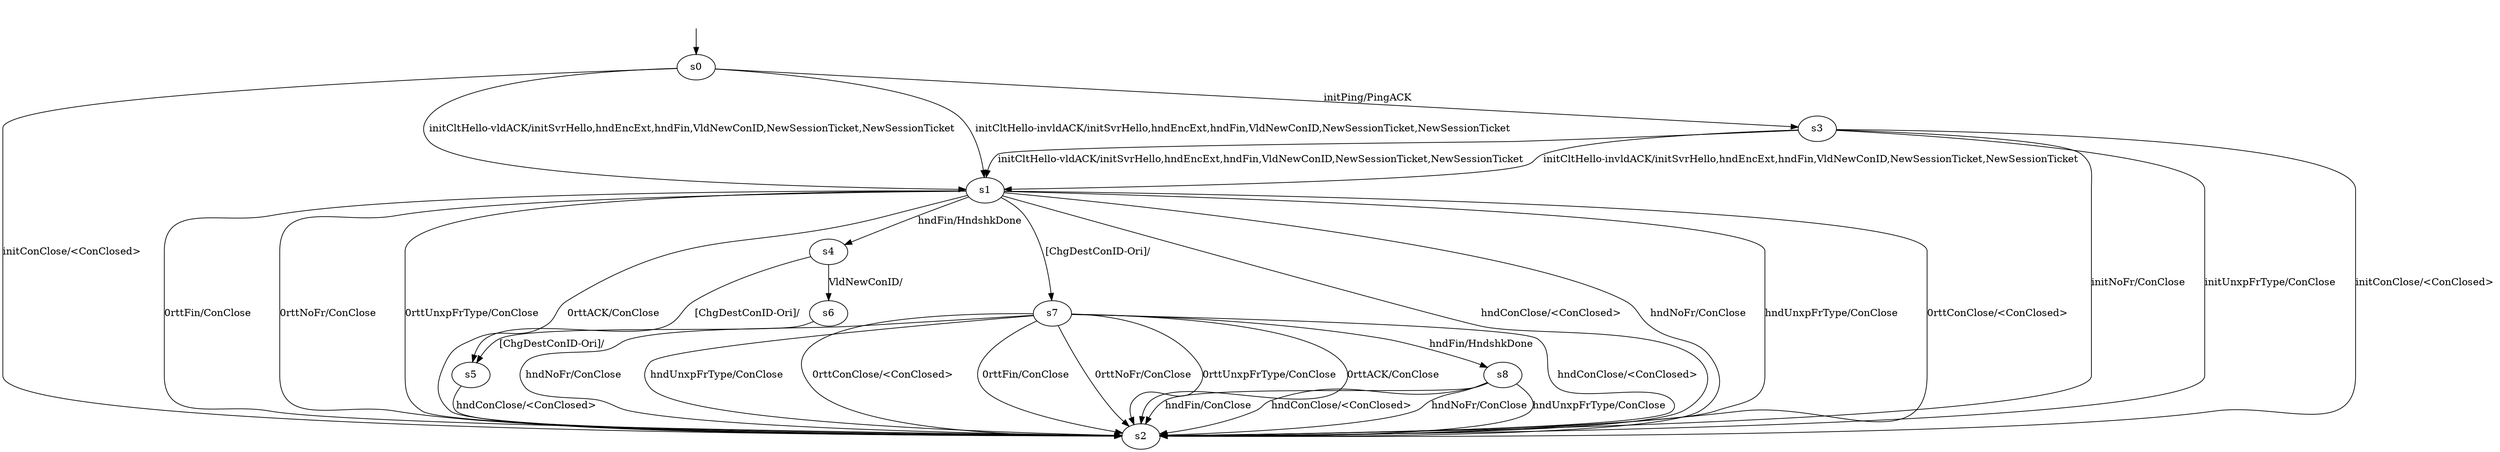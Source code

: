 digraph "../results/quicheModels/quiche-PSK-0/learnedModel" {
s0 [label=s0];
s1 [label=s1];
s2 [label=s2];
s3 [label=s3];
s4 [label=s4];
s5 [label=s5];
s6 [label=s6];
s7 [label=s7];
s8 [label=s8];
s0 -> s3  [label="initPing/PingACK "];
s0 -> s2  [label="initConClose/<ConClosed> "];
s0 -> s1  [label="initCltHello-vldACK/initSvrHello,hndEncExt,hndFin,VldNewConID,NewSessionTicket,NewSessionTicket "];
s0 -> s1  [label="initCltHello-invldACK/initSvrHello,hndEncExt,hndFin,VldNewConID,NewSessionTicket,NewSessionTicket "];
s1 -> s4  [label="hndFin/HndshkDone "];
s1 -> s2  [label="hndConClose/<ConClosed> "];
s1 -> s2  [label="hndNoFr/ConClose "];
s1 -> s2  [label="hndUnxpFrType/ConClose "];
s1 -> s2  [label="0rttConClose/<ConClosed> "];
s1 -> s2  [label="0rttFin/ConClose "];
s1 -> s2  [label="0rttNoFr/ConClose "];
s1 -> s2  [label="0rttUnxpFrType/ConClose "];
s1 -> s2  [label="0rttACK/ConClose "];
s1 -> s7  [label="[ChgDestConID-Ori]/ "];
s3 -> s2  [label="initConClose/<ConClosed> "];
s3 -> s1  [label="initCltHello-vldACK/initSvrHello,hndEncExt,hndFin,VldNewConID,NewSessionTicket,NewSessionTicket "];
s3 -> s1  [label="initCltHello-invldACK/initSvrHello,hndEncExt,hndFin,VldNewConID,NewSessionTicket,NewSessionTicket "];
s3 -> s2  [label="initNoFr/ConClose "];
s3 -> s2  [label="initUnxpFrType/ConClose "];
s4 -> s6  [label="VldNewConID/ "];
s4 -> s5  [label="[ChgDestConID-Ori]/ "];
s5 -> s2  [label="hndConClose/<ConClosed> "];
s6 -> s5  [label="[ChgDestConID-Ori]/ "];
s7 -> s8  [label="hndFin/HndshkDone "];
s7 -> s2  [label="hndConClose/<ConClosed> "];
s7 -> s2  [label="hndNoFr/ConClose "];
s7 -> s2  [label="hndUnxpFrType/ConClose "];
s7 -> s2  [label="0rttConClose/<ConClosed> "];
s7 -> s2  [label="0rttFin/ConClose "];
s7 -> s2  [label="0rttNoFr/ConClose "];
s7 -> s2  [label="0rttUnxpFrType/ConClose "];
s7 -> s2  [label="0rttACK/ConClose "];
s8 -> s2  [label="hndFin/ConClose "];
s8 -> s2  [label="hndConClose/<ConClosed> "];
s8 -> s2  [label="hndNoFr/ConClose "];
s8 -> s2  [label="hndUnxpFrType/ConClose "];
__start0 [label="", shape=none];
__start0 -> s0  [label=""];
}
